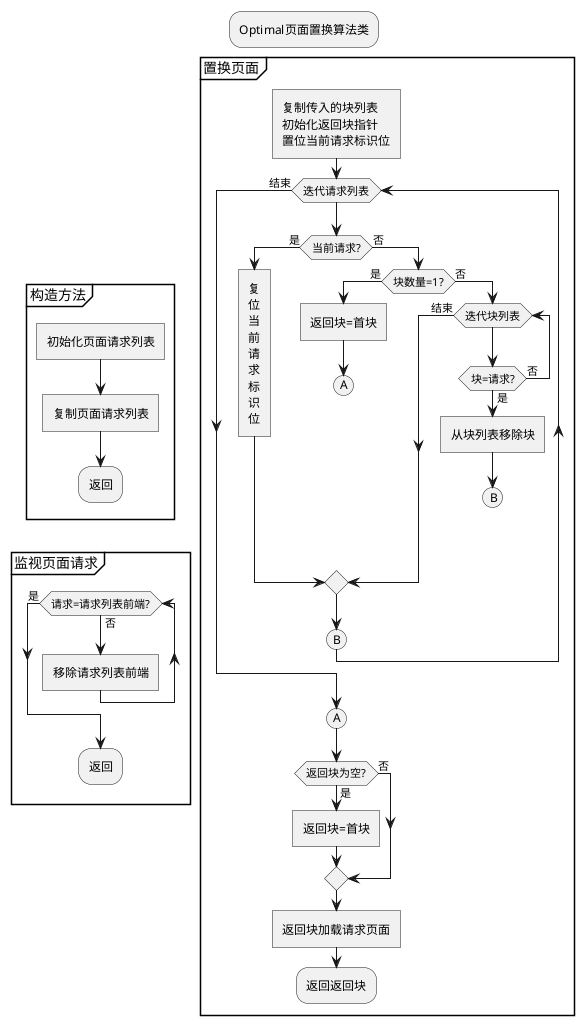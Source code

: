 @startuml
:Optimal页面置换算法类;
detach
split
    -[hidden]->
    partition 构造方法 {
        :初始化页面请求列表]
        :复制页面请求列表]
        :返回;
        detach
    }
    partition 监视页面请求 {
        while(请求=请求列表前端?)is(否)
            :移除请求列表前端]
        endwhile(是)
        :返回;
        detach
    }
split again
    -[hidden]->
    partition 置换页面 {
        :复制传入的块列表
        初始化返回块指针
        置位当前请求标识位]
        while(迭代请求列表)is( )
            if(当前请求?)then(是)
                :复
                位
                当
                前
                请
                求
                标
                识
                位]
            else(否)
                if(块数量=1?)then(是)
                    :返回块=首块]
                    (A)
                    detach
                else(否)
                    while(迭代块列表)is( )
                        if(块=请求?)then(是)
                            :从块列表移除块]
                            (B)
                            detach
                        else(否)
                        endif
                    endwhile(结束)
                endif
            endif
        (B)
        endwhile(结束)
        (A)
        if(返回块为空?)then(是)
            :返回块=首块]
        else(否)
        endif
        :返回块加载请求页面]
        :返回返回块;
        detach
    }
end split
@enduml